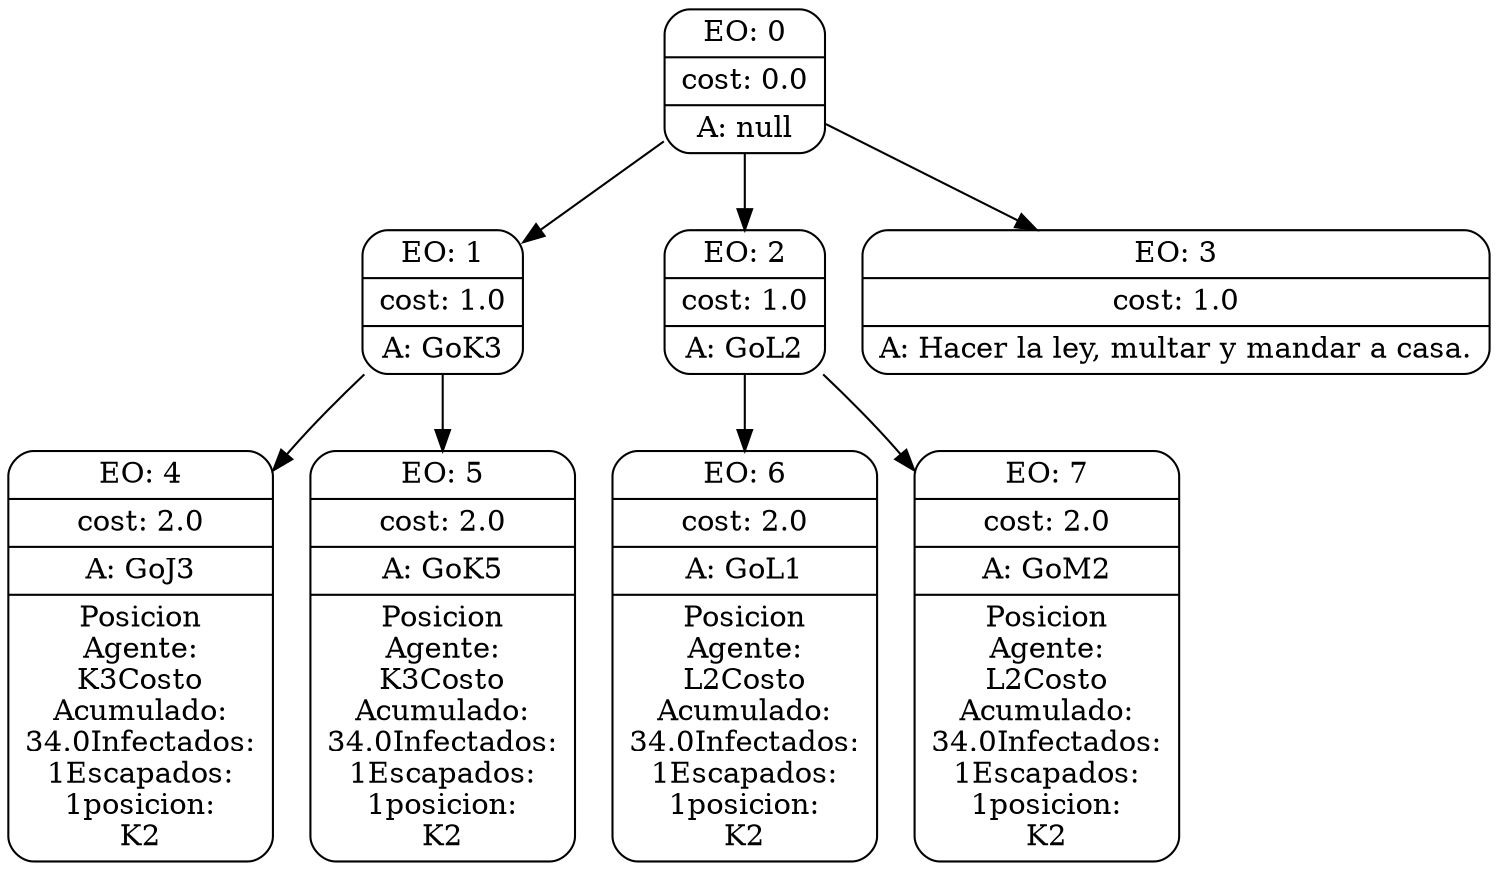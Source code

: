 digraph g {
node [shape = Mrecord];
nodo0[label="{EO: 0|cost: 0.0|A: null}"]
nodo1[label="{EO: 1|cost: 1.0|A: GoK3}"]
nodo4[label="{EO: 4|cost: 2.0|A: GoJ3|
Posicion\nAgente:\nK3
Costo\nAcumulado:\n34.0
Infectados:\n1
Escapados:\n1
	posicion:\nK2
}"]

nodo1 -> nodo4;
nodo5[label="{EO: 5|cost: 2.0|A: GoK5|
Posicion\nAgente:\nK3
Costo\nAcumulado:\n34.0
Infectados:\n1
Escapados:\n1
	posicion:\nK2
}"]

nodo1 -> nodo5;

nodo0 -> nodo1;
nodo2[label="{EO: 2|cost: 1.0|A: GoL2}"]
nodo6[label="{EO: 6|cost: 2.0|A: GoL1|
Posicion\nAgente:\nL2
Costo\nAcumulado:\n34.0
Infectados:\n1
Escapados:\n1
	posicion:\nK2
}"]

nodo2 -> nodo6;
nodo7[label="{EO: 7|cost: 2.0|A: GoM2|
Posicion\nAgente:\nL2
Costo\nAcumulado:\n34.0
Infectados:\n1
Escapados:\n1
	posicion:\nK2
}"]

nodo2 -> nodo7;

nodo0 -> nodo2;
nodo3[label="{EO: 3|cost: 1.0|A: Hacer la ley, multar y mandar a casa.}"]

nodo0 -> nodo3;


}